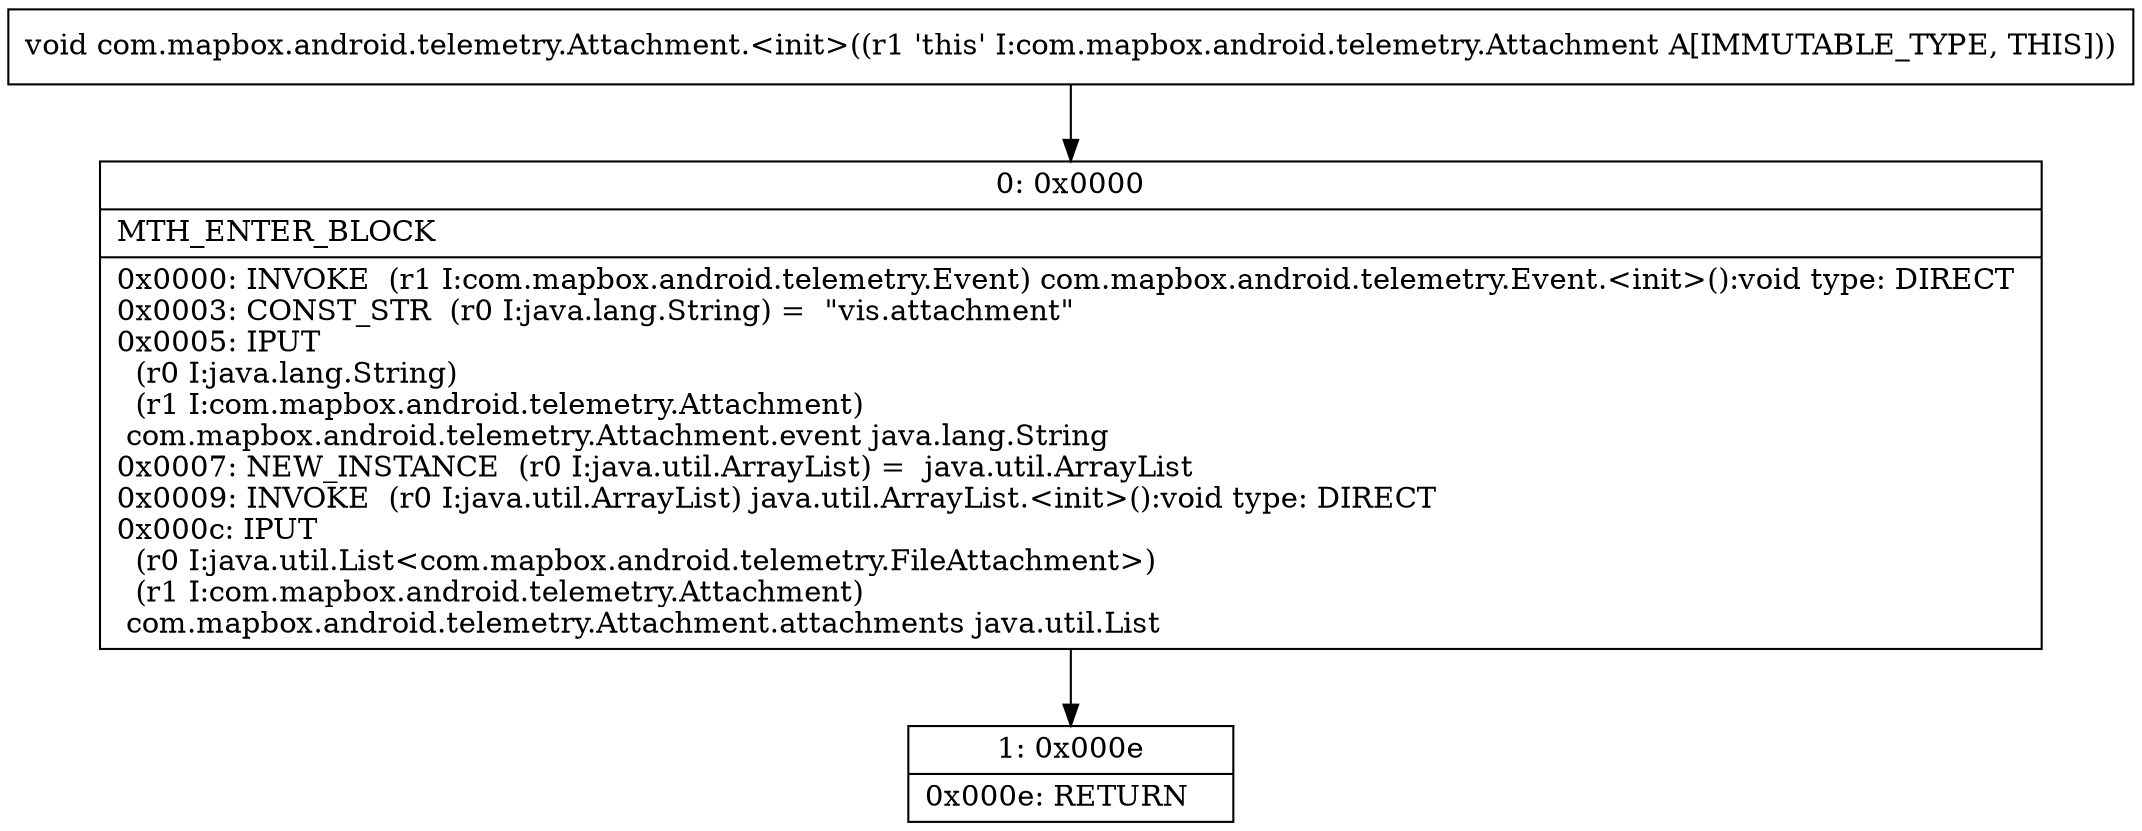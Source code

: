 digraph "CFG forcom.mapbox.android.telemetry.Attachment.\<init\>()V" {
Node_0 [shape=record,label="{0\:\ 0x0000|MTH_ENTER_BLOCK\l|0x0000: INVOKE  (r1 I:com.mapbox.android.telemetry.Event) com.mapbox.android.telemetry.Event.\<init\>():void type: DIRECT \l0x0003: CONST_STR  (r0 I:java.lang.String) =  \"vis.attachment\" \l0x0005: IPUT  \l  (r0 I:java.lang.String)\l  (r1 I:com.mapbox.android.telemetry.Attachment)\l com.mapbox.android.telemetry.Attachment.event java.lang.String \l0x0007: NEW_INSTANCE  (r0 I:java.util.ArrayList) =  java.util.ArrayList \l0x0009: INVOKE  (r0 I:java.util.ArrayList) java.util.ArrayList.\<init\>():void type: DIRECT \l0x000c: IPUT  \l  (r0 I:java.util.List\<com.mapbox.android.telemetry.FileAttachment\>)\l  (r1 I:com.mapbox.android.telemetry.Attachment)\l com.mapbox.android.telemetry.Attachment.attachments java.util.List \l}"];
Node_1 [shape=record,label="{1\:\ 0x000e|0x000e: RETURN   \l}"];
MethodNode[shape=record,label="{void com.mapbox.android.telemetry.Attachment.\<init\>((r1 'this' I:com.mapbox.android.telemetry.Attachment A[IMMUTABLE_TYPE, THIS])) }"];
MethodNode -> Node_0;
Node_0 -> Node_1;
}

